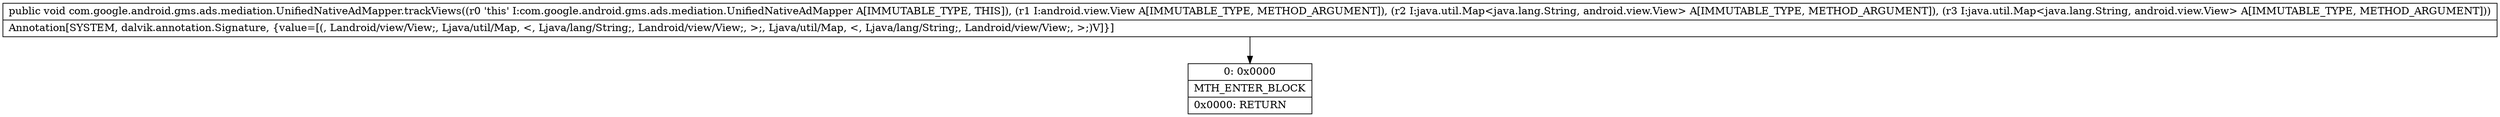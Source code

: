 digraph "CFG forcom.google.android.gms.ads.mediation.UnifiedNativeAdMapper.trackViews(Landroid\/view\/View;Ljava\/util\/Map;Ljava\/util\/Map;)V" {
Node_0 [shape=record,label="{0\:\ 0x0000|MTH_ENTER_BLOCK\l|0x0000: RETURN   \l}"];
MethodNode[shape=record,label="{public void com.google.android.gms.ads.mediation.UnifiedNativeAdMapper.trackViews((r0 'this' I:com.google.android.gms.ads.mediation.UnifiedNativeAdMapper A[IMMUTABLE_TYPE, THIS]), (r1 I:android.view.View A[IMMUTABLE_TYPE, METHOD_ARGUMENT]), (r2 I:java.util.Map\<java.lang.String, android.view.View\> A[IMMUTABLE_TYPE, METHOD_ARGUMENT]), (r3 I:java.util.Map\<java.lang.String, android.view.View\> A[IMMUTABLE_TYPE, METHOD_ARGUMENT]))  | Annotation[SYSTEM, dalvik.annotation.Signature, \{value=[(, Landroid\/view\/View;, Ljava\/util\/Map, \<, Ljava\/lang\/String;, Landroid\/view\/View;, \>;, Ljava\/util\/Map, \<, Ljava\/lang\/String;, Landroid\/view\/View;, \>;)V]\}]\l}"];
MethodNode -> Node_0;
}

